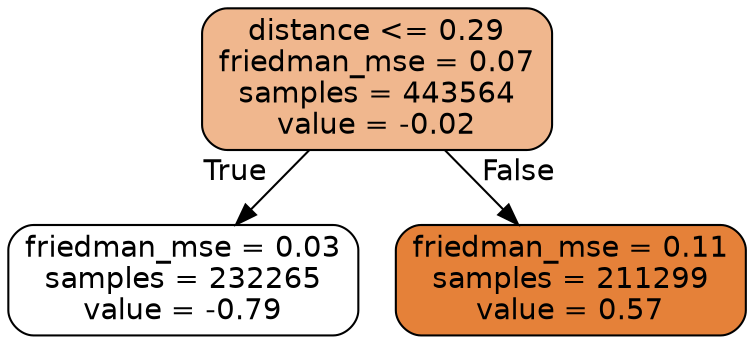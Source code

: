 digraph Tree {
node [shape=box, style="filled, rounded", color="black", fontname="helvetica"] ;
edge [fontname="helvetica"] ;
0 [label="distance <= 0.29\nfriedman_mse = 0.07\nsamples = 443564\nvalue = -0.02", fillcolor="#f0b78e"] ;
1 [label="friedman_mse = 0.03\nsamples = 232265\nvalue = -0.79", fillcolor="#ffffff"] ;
0 -> 1 [labeldistance=2.5, labelangle=45, headlabel="True"] ;
2 [label="friedman_mse = 0.11\nsamples = 211299\nvalue = 0.57", fillcolor="#e58139"] ;
0 -> 2 [labeldistance=2.5, labelangle=-45, headlabel="False"] ;
}